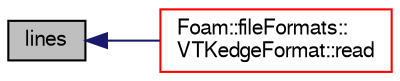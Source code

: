 digraph "lines"
{
  bgcolor="transparent";
  edge [fontname="FreeSans",fontsize="10",labelfontname="FreeSans",labelfontsize="10"];
  node [fontname="FreeSans",fontsize="10",shape=record];
  rankdir="LR";
  Node94 [label="lines",height=0.2,width=0.4,color="black", fillcolor="grey75", style="filled", fontcolor="black"];
  Node94 -> Node95 [dir="back",color="midnightblue",fontsize="10",style="solid",fontname="FreeSans"];
  Node95 [label="Foam::fileFormats::\lVTKedgeFormat::read",height=0.2,width=0.4,color="red",URL="$a21782.html#a464ebd67acbdff0014d4dae69e3ec4be",tooltip="Read from file. "];
}
